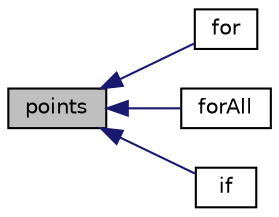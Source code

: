 digraph "points"
{
  bgcolor="transparent";
  edge [fontname="Helvetica",fontsize="10",labelfontname="Helvetica",labelfontsize="10"];
  node [fontname="Helvetica",fontsize="10",shape=record];
  rankdir="LR";
  Node57 [label="points",height=0.2,width=0.4,color="black", fillcolor="grey75", style="filled", fontcolor="black"];
  Node57 -> Node58 [dir="back",color="midnightblue",fontsize="10",style="solid",fontname="Helvetica"];
  Node58 [label="for",height=0.2,width=0.4,color="black",URL="$a18335.html#ad479eb5a9201d048935c6e155ab02e8a"];
  Node57 -> Node59 [dir="back",color="midnightblue",fontsize="10",style="solid",fontname="Helvetica"];
  Node59 [label="forAll",height=0.2,width=0.4,color="black",URL="$a18335.html#a8d531141f83ba6902e66ab7e9bf39c72"];
  Node57 -> Node60 [dir="back",color="midnightblue",fontsize="10",style="solid",fontname="Helvetica"];
  Node60 [label="if",height=0.2,width=0.4,color="black",URL="$a18335.html#a0aa248abe1ff203b5587a751b19fa557"];
}
